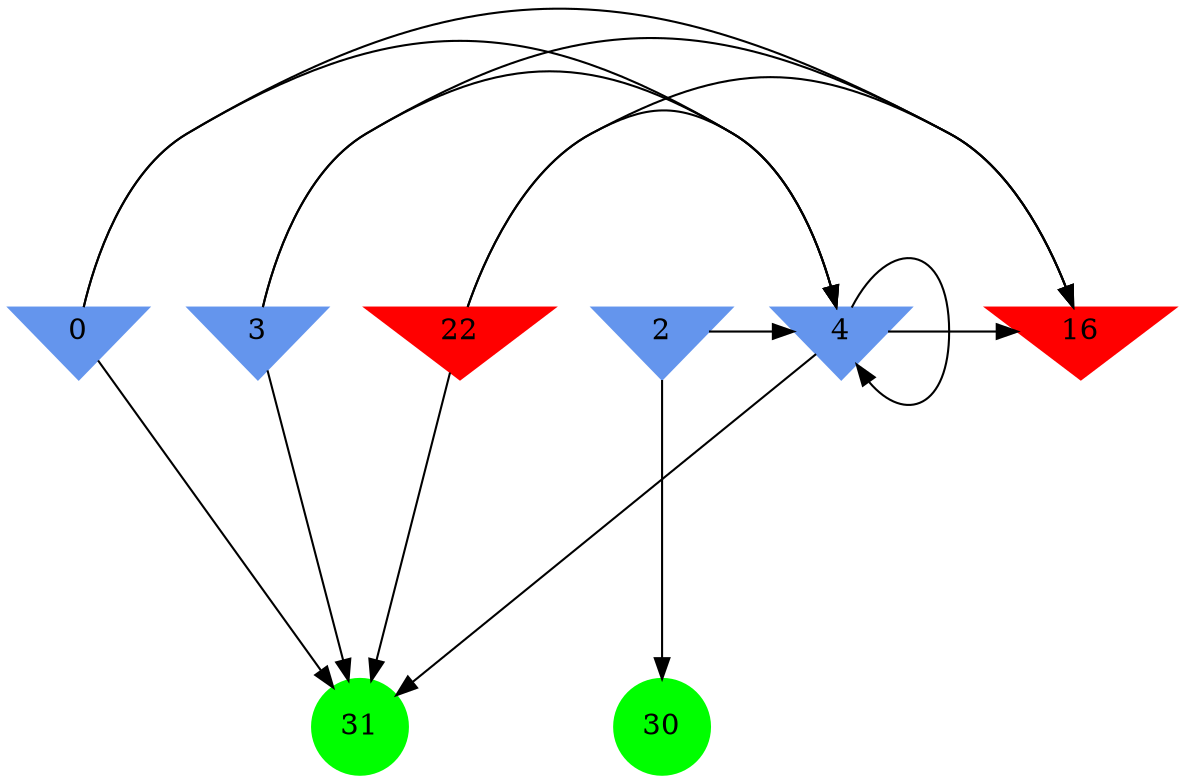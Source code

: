 digraph brain {
	ranksep=2.0;
	0 [shape=invtriangle,style=filled,color=cornflowerblue];
	2 [shape=invtriangle,style=filled,color=cornflowerblue];
	3 [shape=invtriangle,style=filled,color=cornflowerblue];
	4 [shape=invtriangle,style=filled,color=cornflowerblue];
	16 [shape=invtriangle,style=filled,color=red];
	22 [shape=invtriangle,style=filled,color=red];
	30 [shape=circle,style=filled,color=green];
	31 [shape=circle,style=filled,color=green];
	0	->	31;
	0	->	16;
	0	->	4;
	22	->	31;
	22	->	16;
	22	->	4;
	3	->	31;
	3	->	16;
	3	->	4;
	4	->	31;
	4	->	16;
	4	->	4;
	2	->	4;
	2	->	30;
	{ rank=same; 0; 2; 3; 4; 16; 22; }
	{ rank=same; }
	{ rank=same; 30; 31; }
}
